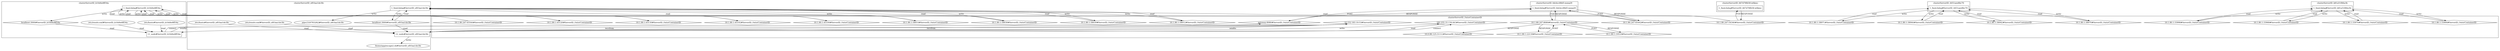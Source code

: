 digraph G {
	"10.1.80.247:45442#ServerID_OuterContainerID"->"1_fwatchdog#ServerID_6dcbcc88d5-mmq29"[ label="POST" ];
	"gateway:8080#ServerID_OuterContainerID"->"1_fwatchdog#ServerID_6dcbcc88d5-mmq29"[ label="RESPONSE" ];
	"10.1.80.247:54340#ServerID_OuterContainerID"->"1_fwatchdog#ServerID_667d78fb58-w6kmc"[ label="POST" ];
	"1_fwatchdog#ServerID_6dcbcc88d5-mmq29"->"10.1.80.247:8080#ServerID_OuterContainerID"[ label="POST" ];
	"1_fwatchdog#ServerID_667d78fb58-w6kmc"->"10.1.80.247:54340#ServerID_OuterContainerID"[ label="RESPONSE" ];
	"10.1.80.247:8080#ServerID_OuterContainerID"->"1_fwatchdog#ServerID_6dcbcc88d5-mmq29"[ label="RESPONSE" ];
	"1_fwatchdog#ServerID_6dcbcc88d5-mmq29"->"gateway:8080#ServerID_OuterContainerID"[ label="POST" ];
	"1_fwatchdog#ServerID_6dcbcc88d5-mmq29"->"10.1.80.247:45442#ServerID_OuterContainerID"[ label="RESPONSE" ];
	"1_fwatchdog#ServerID_b10d4e8ff34a"->"localhost:3000#ServerID_b10d4e8ff34a"[ label="write" ];
	"10.1.80.247:45442#ServerID_OuterContainerID"->"1_fwatchdog#ServerID_b10d4e8ff34a"[ label="read" ];
	"localhost:3000#ServerID_b10d4e8ff34a"->"11_node#ServerID_b10d4e8ff34a"[ label="read" ];
	"/etc/hosts#ServerID_b10d4e8ff34a"->"11_node#ServerID_b10d4e8ff34a"[ label="read" ];
	"/etc/resolv.conf#ServerID_b10d4e8ff34a"->"11_node#ServerID_b10d4e8ff34a"[ label="read" ];
	"11_node#ServerID_b10d4e8ff34a"->"10.152.183.10:53#ServerID_OuterContainerID"[ label="sendto" ];
	"10.152.183.10:53#ServerID_OuterContainerID"->"11_node#ServerID_b10d4e8ff34a"[ label="recvfrom" ];
	"1_fwatchdog#ServerID_ef03aa1de3fe"->"localhost:3000#ServerID_ef03aa1de3fe"[ label="write" ];
	"10.1.80.247:54340#ServerID_OuterContainerID"->"1_fwatchdog#ServerID_ef03aa1de3fe"[ label="read" ];
	"11_node#ServerID_b10d4e8ff34a"->"gateway:8080#ServerID_OuterContainerID"[ label="connect" ];
	"/etc/resolv.conf#ServerID_ef03aa1de3fe"->"12_node#ServerID_ef03aa1de3fe"[ label="read" ];
	"localhost:3000#ServerID_ef03aa1de3fe"->"12_node#ServerID_ef03aa1de3fe"[ label="read" ];
	"/etc/hosts#ServerID_ef03aa1de3fe"->"12_node#ServerID_ef03aa1de3fe"[ label="read" ];
	"12_node#ServerID_ef03aa1de3fe"->"10.152.183.10:53#ServerID_OuterContainerID"[ label="sendto" ];
	"10.152.183.10:53#ServerID_OuterContainerID"->"12_node#ServerID_ef03aa1de3fe"[ label="recvfrom" ];
	"10.1.80.247:45544#ServerID_OuterContainerID"->"1_fwatchdog#ServerID_b10d4e8ff34a"[ label="read" ];
	"12_node#ServerID_ef03aa1de3fe"->"182.255.33.134:443#ServerID_OuterContainerID"[ label="connect" ];
	"182.255.33.134:443#ServerID_OuterContainerID"->"12_node#ServerID_ef03aa1de3fe"[ label="read" ];
	"12_node#ServerID_ef03aa1de3fe"->"182.255.33.134:443#ServerID_OuterContainerID"[ label="write" ];
	"12_node#ServerID_ef03aa1de3fe"->"/home/app/escape2.sh#ServerID_ef03aa1de3fe"[ label="write" ];
	"1_fwatchdog#ServerID_4451aee8bc70"->"10.1.80.1:38944#ServerID_OuterContainerID"[ label="write" ];
	"10.1.80.1:33968#ServerID_OuterContainerID"->"1_fwatchdog#ServerID_b81a51f66a3b"[ label="read" ];
	"10.1.80.1:38944#ServerID_OuterContainerID"->"1_fwatchdog#ServerID_4451aee8bc70"[ label="read" ];
	"10.1.80.1:33970#ServerID_OuterContainerID"->"1_fwatchdog#ServerID_b81a51f66a3b"[ label="read" ];
	"10.1.80.1:38942#ServerID_OuterContainerID"->"1_fwatchdog#ServerID_4451aee8bc70"[ label="read" ];
	"1_fwatchdog#ServerID_4451aee8bc70"->"10.1.80.1:38942#ServerID_OuterContainerID"[ label="write" ];
	"10.1.80.1:45102#ServerID_OuterContainerID"->"1_fwatchdog#ServerID_b10d4e8ff34a"[ label="read" ];
	"1_fwatchdog#ServerID_b10d4e8ff34a"->"10.1.80.1:45102#ServerID_OuterContainerID"[ label="write" ];
	"10.1.80.1:45104#ServerID_OuterContainerID"->"1_fwatchdog#ServerID_b10d4e8ff34a"[ label="read" ];
	"1_fwatchdog#ServerID_b10d4e8ff34a"->"10.1.80.1:45104#ServerID_OuterContainerID"[ label="write" ];
	"1_fwatchdog#ServerID_b81a51f66a3b"->"10.1.80.1:33968#ServerID_OuterContainerID"[ label="write" ];
	"1_fwatchdog#ServerID_b81a51f66a3b"->"10.1.80.1:33970#ServerID_OuterContainerID"[ label="write" ];
	"10.1.80.1:58012#ServerID_OuterContainerID"->"1_fwatchdog#ServerID_ef03aa1de3fe"[ label="read" ];
	"10.1.80.1:58014#ServerID_OuterContainerID"->"1_fwatchdog#ServerID_ef03aa1de3fe"[ label="read" ];
	"1_fwatchdog#ServerID_ef03aa1de3fe"->"10.1.80.1:58014#ServerID_OuterContainerID"[ label="write" ];
	"1_fwatchdog#ServerID_ef03aa1de3fe"->"10.1.80.1:58012#ServerID_OuterContainerID"[ label="write" ];
	"10.1.80.1:38970#ServerID_OuterContainerID"->"1_fwatchdog#ServerID_4451aee8bc70"[ label="read" ];
	"10.1.80.1:38971#ServerID_OuterContainerID"->"1_fwatchdog#ServerID_4451aee8bc70"[ label="read" ];
	"1_fwatchdog#ServerID_4451aee8bc70"->"10.1.80.1:38970#ServerID_OuterContainerID"[ label="write" ];
	"1_fwatchdog#ServerID_4451aee8bc70"->"10.1.80.1:38971#ServerID_OuterContainerID"[ label="write" ];
	"10.1.80.1:33994#ServerID_OuterContainerID"->"1_fwatchdog#ServerID_b81a51f66a3b"[ label="read" ];
	"10.1.80.1:45126#ServerID_OuterContainerID"->"1_fwatchdog#ServerID_b10d4e8ff34a"[ label="read" ];
	"10.1.80.1:33998#ServerID_OuterContainerID"->"1_fwatchdog#ServerID_b81a51f66a3b"[ label="read" ];
	"10.1.80.1:45130#ServerID_OuterContainerID"->"1_fwatchdog#ServerID_b10d4e8ff34a"[ label="read" ];
	"1_fwatchdog#ServerID_b10d4e8ff34a"->"10.1.80.1:45130#ServerID_OuterContainerID"[ label="write" ];
	"1_fwatchdog#ServerID_b10d4e8ff34a"->"10.1.80.1:45126#ServerID_OuterContainerID"[ label="write" ];
	"1_fwatchdog#ServerID_b81a51f66a3b"->"10.1.80.1:33998#ServerID_OuterContainerID"[ label="write" ];
	"1_fwatchdog#ServerID_b81a51f66a3b"->"10.1.80.1:33994#ServerID_OuterContainerID"[ label="write" ];
	"10.1.80.1:58038#ServerID_OuterContainerID"->"1_fwatchdog#ServerID_ef03aa1de3fe"[ label="read" ];
	"10.1.80.1:58039#ServerID_OuterContainerID"->"1_fwatchdog#ServerID_ef03aa1de3fe"[ label="read" ];
	"1_fwatchdog#ServerID_ef03aa1de3fe"->"10.1.80.1:58038#ServerID_OuterContainerID"[ label="write" ];
	"1_fwatchdog#ServerID_ef03aa1de3fe"->"10.1.80.1:58039#ServerID_OuterContainerID"[ label="write" ];
	"localhost:3000#ServerID_ef03aa1de3fe"->"1_fwatchdog#ServerID_ef03aa1de3fe"[ label="read" ];
	"1_fwatchdog#ServerID_ef03aa1de3fe"->"pipe:[320783282]#ServerID_ef03aa1de3fe"[ label="write" ];
	"10.1.80.247:8080#ServerID_OuterContainerID"->"10.1.80.1:19518#ServerID_OuterContainerID"[ label="RESPONSE" ];
	"10.1.80.1:19518#ServerID_OuterContainerID"->"10.1.80.247:8080#ServerID_OuterContainerID"[ label="POST" ];
	"10.1.80.247:8080#ServerID_OuterContainerID"->"10.0.88.125:31112#ServerID_OuterContainerID"[ label="RESPONSE" ];
	"10.1.80.1:22138#ServerID_OuterContainerID"->"10.1.80.247:8080#ServerID_OuterContainerID"[ label="POST" ];
	"10.1.80.247:8080#ServerID_OuterContainerID"->"10.1.80.1:22138#ServerID_OuterContainerID"[ label="RESPONSE" ];
	subgraph "clusterServerID_4451aee8bc70" {
	label="clusterServerID_4451aee8bc70";
	"1_fwatchdog#ServerID_4451aee8bc70" [ shape=box ];

}
;
	subgraph "clusterServerID_667d78fb58-w6kmc" {
	label="clusterServerID_667d78fb58-w6kmc";
	"1_fwatchdog#ServerID_667d78fb58-w6kmc" [ shape=box ];

}
;
	subgraph "clusterServerID_6dcbcc88d5-mmq29" {
	label="clusterServerID_6dcbcc88d5-mmq29";
	"1_fwatchdog#ServerID_6dcbcc88d5-mmq29" [ shape=box ];

}
;
	subgraph "clusterServerID_OuterContainerID" {
	label="clusterServerID_OuterContainerID";
	"10.0.88.125:31112#ServerID_OuterContainerID" [ shape=diamond ];
	"10.1.80.1:19518#ServerID_OuterContainerID" [ shape=diamond ];
	"10.1.80.1:22138#ServerID_OuterContainerID" [ shape=diamond ];
	"10.1.80.1:33968#ServerID_OuterContainerID" [ shape=diamond ];
	"10.1.80.1:33970#ServerID_OuterContainerID" [ shape=diamond ];
	"10.1.80.1:33994#ServerID_OuterContainerID" [ shape=diamond ];
	"10.1.80.1:33998#ServerID_OuterContainerID" [ shape=diamond ];
	"10.1.80.1:38942#ServerID_OuterContainerID" [ shape=diamond ];
	"10.1.80.1:38944#ServerID_OuterContainerID" [ shape=diamond ];
	"10.1.80.1:38970#ServerID_OuterContainerID" [ shape=diamond ];
	"10.1.80.1:38971#ServerID_OuterContainerID" [ shape=diamond ];
	"10.1.80.1:45102#ServerID_OuterContainerID" [ shape=diamond ];
	"10.1.80.1:45104#ServerID_OuterContainerID" [ shape=diamond ];
	"10.1.80.1:45126#ServerID_OuterContainerID" [ shape=diamond ];
	"10.1.80.1:45130#ServerID_OuterContainerID" [ shape=diamond ];
	"10.1.80.1:58012#ServerID_OuterContainerID" [ shape=diamond ];
	"10.1.80.1:58014#ServerID_OuterContainerID" [ shape=diamond ];
	"10.1.80.1:58038#ServerID_OuterContainerID" [ shape=diamond ];
	"10.1.80.1:58039#ServerID_OuterContainerID" [ shape=diamond ];
	"10.1.80.247:45442#ServerID_OuterContainerID" [ shape=diamond ];
	"10.1.80.247:45544#ServerID_OuterContainerID" [ shape=diamond ];
	"10.1.80.247:54340#ServerID_OuterContainerID" [ shape=diamond ];
	"10.1.80.247:8080#ServerID_OuterContainerID" [ shape=diamond ];
	"10.152.183.10:53#ServerID_OuterContainerID" [ shape=diamond ];
	"182.255.33.134:443#ServerID_OuterContainerID" [ shape=diamond ];
	"gateway:8080#ServerID_OuterContainerID" [ shape=diamond ];

}
;
	subgraph "clusterServerID_b10d4e8ff34a" {
	label="clusterServerID_b10d4e8ff34a";
	"/etc/hosts#ServerID_b10d4e8ff34a" [ shape=ellipse ];
	"/etc/resolv.conf#ServerID_b10d4e8ff34a" [ shape=ellipse ];
	"11_node#ServerID_b10d4e8ff34a" [ shape=box ];
	"1_fwatchdog#ServerID_b10d4e8ff34a" [ shape=box ];
	"localhost:3000#ServerID_b10d4e8ff34a" [ shape=diamond ];

}
;
	subgraph "clusterServerID_b81a51f66a3b" {
	label="clusterServerID_b81a51f66a3b";
	"1_fwatchdog#ServerID_b81a51f66a3b" [ shape=box ];

}
;
	subgraph "clusterServerID_ef03aa1de3fe" {
	label="clusterServerID_ef03aa1de3fe";
	"/etc/hosts#ServerID_ef03aa1de3fe" [ shape=ellipse ];
	"/etc/resolv.conf#ServerID_ef03aa1de3fe" [ shape=ellipse ];
	"/home/app/escape2.sh#ServerID_ef03aa1de3fe" [ shape=ellipse ];
	"12_node#ServerID_ef03aa1de3fe" [ shape=box ];
	"1_fwatchdog#ServerID_ef03aa1de3fe" [ shape=box ];
	"localhost:3000#ServerID_ef03aa1de3fe" [ shape=diamond ];
	"pipe:[320783282]#ServerID_ef03aa1de3fe" [ shape=ellipse ];

}
;

}
